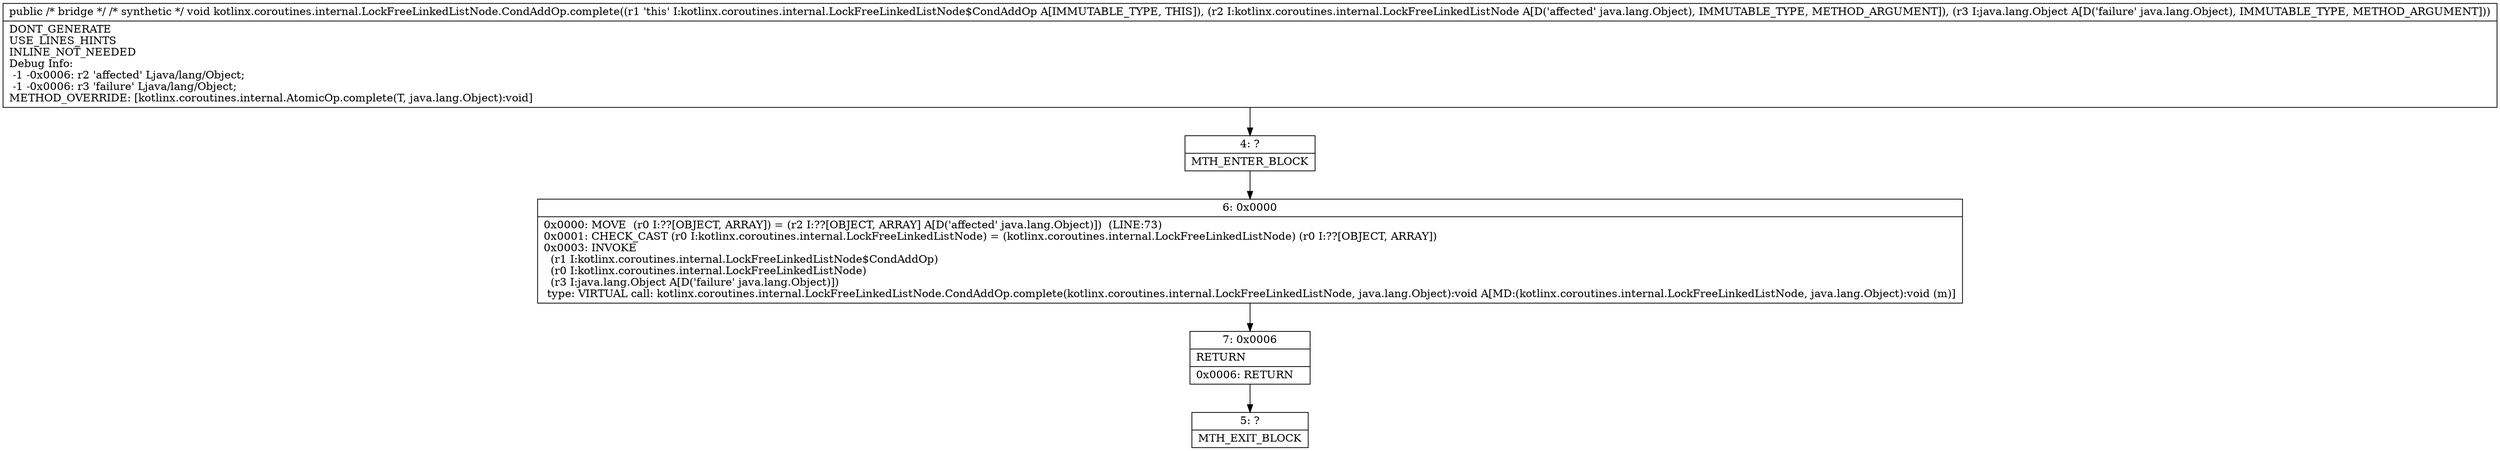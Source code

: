 digraph "CFG forkotlinx.coroutines.internal.LockFreeLinkedListNode.CondAddOp.complete(Ljava\/lang\/Object;Ljava\/lang\/Object;)V" {
Node_4 [shape=record,label="{4\:\ ?|MTH_ENTER_BLOCK\l}"];
Node_6 [shape=record,label="{6\:\ 0x0000|0x0000: MOVE  (r0 I:??[OBJECT, ARRAY]) = (r2 I:??[OBJECT, ARRAY] A[D('affected' java.lang.Object)])  (LINE:73)\l0x0001: CHECK_CAST (r0 I:kotlinx.coroutines.internal.LockFreeLinkedListNode) = (kotlinx.coroutines.internal.LockFreeLinkedListNode) (r0 I:??[OBJECT, ARRAY]) \l0x0003: INVOKE  \l  (r1 I:kotlinx.coroutines.internal.LockFreeLinkedListNode$CondAddOp)\l  (r0 I:kotlinx.coroutines.internal.LockFreeLinkedListNode)\l  (r3 I:java.lang.Object A[D('failure' java.lang.Object)])\l type: VIRTUAL call: kotlinx.coroutines.internal.LockFreeLinkedListNode.CondAddOp.complete(kotlinx.coroutines.internal.LockFreeLinkedListNode, java.lang.Object):void A[MD:(kotlinx.coroutines.internal.LockFreeLinkedListNode, java.lang.Object):void (m)]\l}"];
Node_7 [shape=record,label="{7\:\ 0x0006|RETURN\l|0x0006: RETURN   \l}"];
Node_5 [shape=record,label="{5\:\ ?|MTH_EXIT_BLOCK\l}"];
MethodNode[shape=record,label="{public \/* bridge *\/ \/* synthetic *\/ void kotlinx.coroutines.internal.LockFreeLinkedListNode.CondAddOp.complete((r1 'this' I:kotlinx.coroutines.internal.LockFreeLinkedListNode$CondAddOp A[IMMUTABLE_TYPE, THIS]), (r2 I:kotlinx.coroutines.internal.LockFreeLinkedListNode A[D('affected' java.lang.Object), IMMUTABLE_TYPE, METHOD_ARGUMENT]), (r3 I:java.lang.Object A[D('failure' java.lang.Object), IMMUTABLE_TYPE, METHOD_ARGUMENT]))  | DONT_GENERATE\lUSE_LINES_HINTS\lINLINE_NOT_NEEDED\lDebug Info:\l  \-1 \-0x0006: r2 'affected' Ljava\/lang\/Object;\l  \-1 \-0x0006: r3 'failure' Ljava\/lang\/Object;\lMETHOD_OVERRIDE: [kotlinx.coroutines.internal.AtomicOp.complete(T, java.lang.Object):void]\l}"];
MethodNode -> Node_4;Node_4 -> Node_6;
Node_6 -> Node_7;
Node_7 -> Node_5;
}

